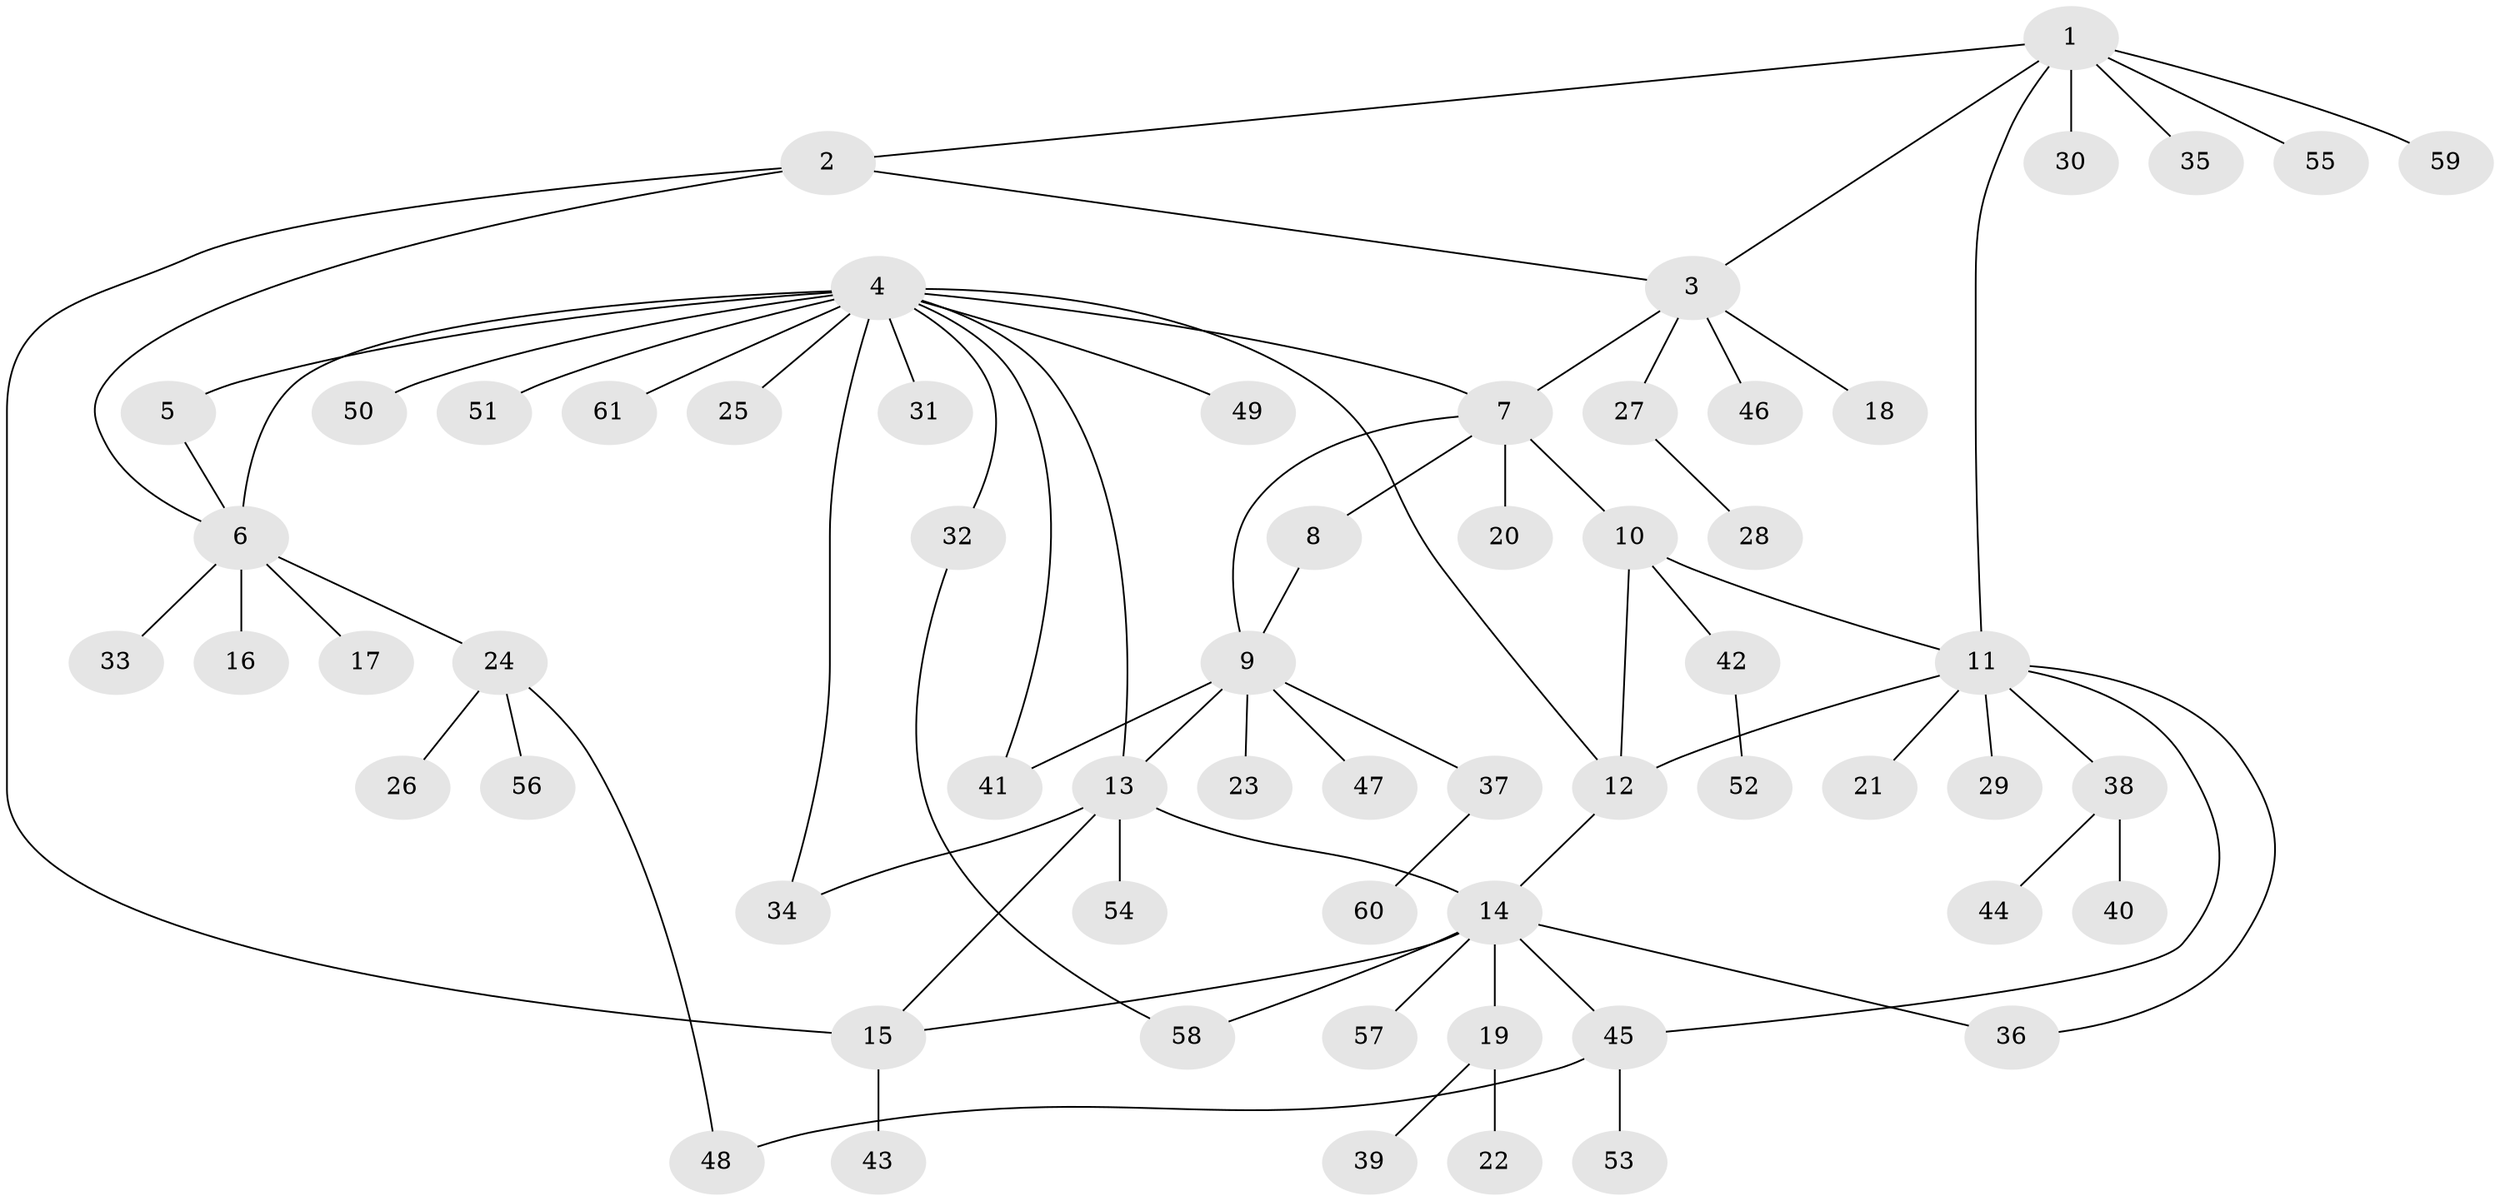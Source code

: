 // coarse degree distribution, {6: 0.08888888888888889, 4: 0.044444444444444446, 16: 0.022222222222222223, 2: 0.17777777777777778, 9: 0.022222222222222223, 5: 0.022222222222222223, 7: 0.022222222222222223, 3: 0.044444444444444446, 1: 0.5555555555555556}
// Generated by graph-tools (version 1.1) at 2025/42/03/06/25 10:42:15]
// undirected, 61 vertices, 77 edges
graph export_dot {
graph [start="1"]
  node [color=gray90,style=filled];
  1;
  2;
  3;
  4;
  5;
  6;
  7;
  8;
  9;
  10;
  11;
  12;
  13;
  14;
  15;
  16;
  17;
  18;
  19;
  20;
  21;
  22;
  23;
  24;
  25;
  26;
  27;
  28;
  29;
  30;
  31;
  32;
  33;
  34;
  35;
  36;
  37;
  38;
  39;
  40;
  41;
  42;
  43;
  44;
  45;
  46;
  47;
  48;
  49;
  50;
  51;
  52;
  53;
  54;
  55;
  56;
  57;
  58;
  59;
  60;
  61;
  1 -- 2;
  1 -- 3;
  1 -- 11;
  1 -- 30;
  1 -- 35;
  1 -- 55;
  1 -- 59;
  2 -- 3;
  2 -- 6;
  2 -- 15;
  3 -- 7;
  3 -- 18;
  3 -- 27;
  3 -- 46;
  4 -- 5;
  4 -- 6;
  4 -- 7;
  4 -- 12;
  4 -- 13;
  4 -- 25;
  4 -- 31;
  4 -- 32;
  4 -- 34;
  4 -- 41;
  4 -- 49;
  4 -- 50;
  4 -- 51;
  4 -- 61;
  5 -- 6;
  6 -- 16;
  6 -- 17;
  6 -- 24;
  6 -- 33;
  7 -- 8;
  7 -- 9;
  7 -- 10;
  7 -- 20;
  8 -- 9;
  9 -- 13;
  9 -- 23;
  9 -- 37;
  9 -- 41;
  9 -- 47;
  10 -- 11;
  10 -- 12;
  10 -- 42;
  11 -- 12;
  11 -- 21;
  11 -- 29;
  11 -- 36;
  11 -- 38;
  11 -- 45;
  12 -- 14;
  13 -- 14;
  13 -- 15;
  13 -- 34;
  13 -- 54;
  14 -- 15;
  14 -- 19;
  14 -- 36;
  14 -- 45;
  14 -- 57;
  14 -- 58;
  15 -- 43;
  19 -- 22;
  19 -- 39;
  24 -- 26;
  24 -- 48;
  24 -- 56;
  27 -- 28;
  32 -- 58;
  37 -- 60;
  38 -- 40;
  38 -- 44;
  42 -- 52;
  45 -- 48;
  45 -- 53;
}
